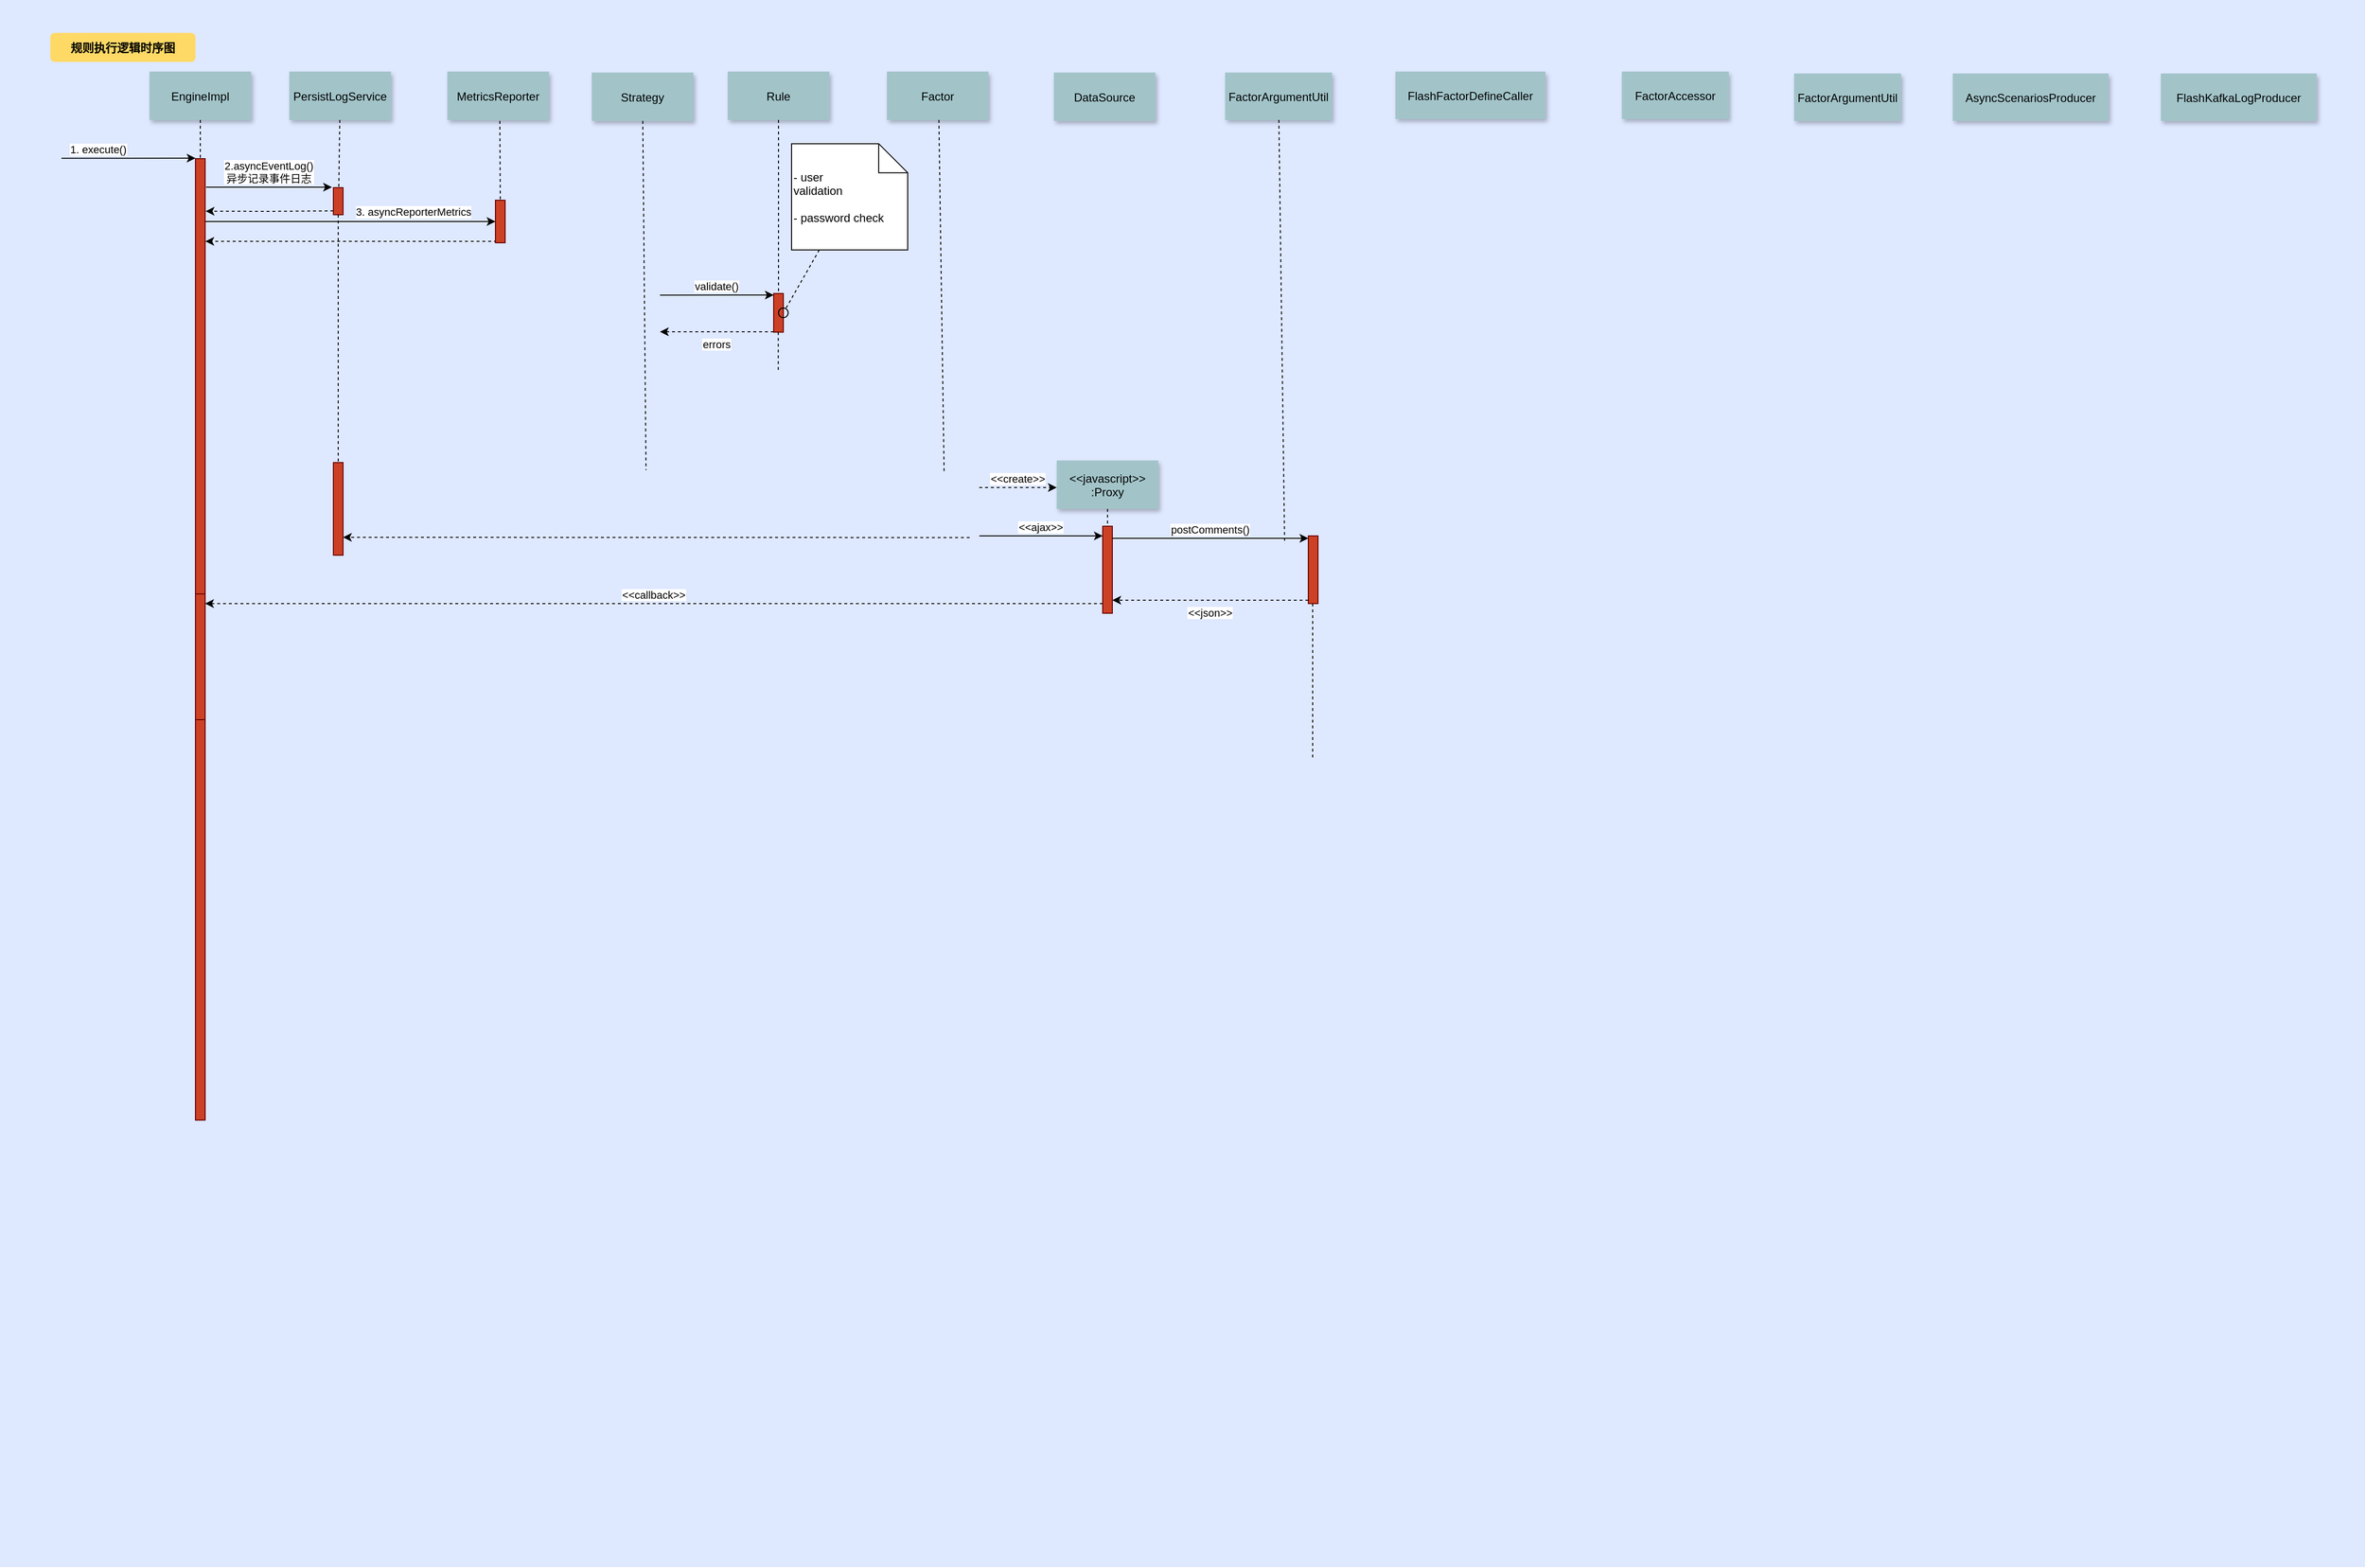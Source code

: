 <mxfile version="21.3.6" type="github">
  <diagram name="Page-1" id="9361dd3d-8414-5efd-6122-117bd74ce7a7">
    <mxGraphModel dx="1557" dy="1162" grid="0" gridSize="10" guides="1" tooltips="1" connect="1" arrows="1" fold="1" page="0" pageScale="1.5" pageWidth="826" pageHeight="1169" background="none" math="0" shadow="0">
      <root>
        <mxCell id="0" />
        <mxCell id="1" parent="0" />
        <mxCell id="69" value="" style="fillColor=#DEE8FF;strokeColor=none" parent="1" vertex="1">
          <mxGeometry x="-2" y="-14" width="2444" height="1620" as="geometry" />
        </mxCell>
        <mxCell id="81" value="" style="edgeStyle=elbowEdgeStyle;elbow=horizontal;endArrow=none;dashed=1" parent="1" edge="1">
          <mxGeometry x="1460" y="437.894" width="100" height="100" as="geometry">
            <mxPoint x="1354.5" y="610" as="sourcePoint" />
            <mxPoint x="1354.5" y="770" as="targetPoint" />
          </mxGeometry>
        </mxCell>
        <mxCell id="qgL0XumPDhps1lE3JXnU-117" value="" style="edgeStyle=orthogonalEdgeStyle;rounded=0;orthogonalLoop=1;jettySize=auto;html=1;" edge="1" parent="1" source="2" target="qgL0XumPDhps1lE3JXnU-116">
          <mxGeometry relative="1" as="geometry">
            <Array as="points">
              <mxPoint x="324" y="215" />
              <mxPoint x="324" y="215" />
            </Array>
          </mxGeometry>
        </mxCell>
        <mxCell id="qgL0XumPDhps1lE3JXnU-120" value="3. asyncReporterMetrics" style="edgeLabel;html=1;align=center;verticalAlign=middle;resizable=0;points=[];" vertex="1" connectable="0" parent="qgL0XumPDhps1lE3JXnU-117">
          <mxGeometry x="0.344" y="2" relative="1" as="geometry">
            <mxPoint x="13" y="-8" as="offset" />
          </mxGeometry>
        </mxCell>
        <mxCell id="2" value="" style="fillColor=#CC4125;strokeColor=#660000" parent="1" vertex="1">
          <mxGeometry x="200" y="150" width="10" height="994" as="geometry" />
        </mxCell>
        <mxCell id="3" value="1. execute()" style="edgeStyle=none;verticalLabelPosition=top;verticalAlign=bottom;labelPosition=left;align=right;exitX=0.026;exitY=0.101;exitDx=0;exitDy=0;exitPerimeter=0;" parent="1" source="69" edge="1">
          <mxGeometry x="110" y="49.5" width="100" height="100" as="geometry">
            <mxPoint x="110" y="149.5" as="sourcePoint" />
            <mxPoint x="200" y="149.5" as="targetPoint" />
          </mxGeometry>
        </mxCell>
        <mxCell id="4" value="EngineImpl" style="shadow=1;fillColor=#A2C4C9;strokeColor=none" parent="1" vertex="1">
          <mxGeometry x="152.5" y="60" width="105" height="50" as="geometry" />
        </mxCell>
        <mxCell id="qgL0XumPDhps1lE3JXnU-119" style="edgeStyle=orthogonalEdgeStyle;rounded=0;orthogonalLoop=1;jettySize=auto;html=1;entryX=1.055;entryY=0.341;entryDx=0;entryDy=0;entryPerimeter=0;dashed=1;" edge="1" parent="1">
          <mxGeometry relative="1" as="geometry">
            <mxPoint x="342.5" y="204" as="sourcePoint" />
            <mxPoint x="210.55" y="204.33" as="targetPoint" />
          </mxGeometry>
        </mxCell>
        <mxCell id="6" value="" style="fillColor=#CC4125;strokeColor=#660000" parent="1" vertex="1">
          <mxGeometry x="342.5" y="180" width="10" height="28" as="geometry" />
        </mxCell>
        <mxCell id="7" value="PersistLogService" style="shadow=1;fillColor=#A2C4C9;strokeColor=none" parent="1" vertex="1">
          <mxGeometry x="297" y="60" width="105" height="50" as="geometry" />
        </mxCell>
        <mxCell id="8" value="" style="edgeStyle=none;endArrow=none;dashed=1" parent="1" edge="1">
          <mxGeometry x="272.335" y="165" width="100" height="100" as="geometry">
            <mxPoint x="349.13" y="110" as="sourcePoint" />
            <mxPoint x="348.093" y="180" as="targetPoint" />
          </mxGeometry>
        </mxCell>
        <mxCell id="9" value="2.asyncEventLog()&#xa;异步记录事件日志" style="edgeStyle=none;verticalLabelPosition=top;verticalAlign=bottom" parent="1" edge="1">
          <mxGeometry x="221" y="92" width="100" height="100" as="geometry">
            <mxPoint x="211" y="179.5" as="sourcePoint" />
            <mxPoint x="341" y="179.5" as="targetPoint" />
          </mxGeometry>
        </mxCell>
        <mxCell id="15" value="MetricsReporter" style="shadow=1;fillColor=#A2C4C9;strokeColor=none" parent="1" vertex="1">
          <mxGeometry x="460.284" y="60.0" width="105" height="50" as="geometry" />
        </mxCell>
        <mxCell id="22" value="Strategy" style="shadow=1;fillColor=#A2C4C9;strokeColor=none" parent="1" vertex="1">
          <mxGeometry x="609.5" y="61" width="105" height="50" as="geometry" />
        </mxCell>
        <mxCell id="23" value="" style="edgeStyle=none;endArrow=none;dashed=1;entryX=0.36;entryY=0.159;entryDx=0;entryDy=0;entryPerimeter=0;" parent="1" source="22" edge="1">
          <mxGeometry x="614.488" y="175.0" width="100" height="100" as="geometry">
            <mxPoint x="674.653" y="110" as="sourcePoint" />
            <mxPoint x="665.6" y="472.01" as="targetPoint" />
          </mxGeometry>
        </mxCell>
        <mxCell id="24" value="Rule" style="shadow=1;fillColor=#A2C4C9;strokeColor=none" parent="1" vertex="1">
          <mxGeometry x="750" y="60" width="105" height="50" as="geometry" />
        </mxCell>
        <mxCell id="25" value="" style="edgeStyle=none;endArrow=none;dashed=1" parent="1" source="24" target="26" edge="1">
          <mxGeometry x="727.335" y="165" width="100" height="100" as="geometry">
            <mxPoint x="802.259" y="110" as="sourcePoint" />
            <mxPoint x="802.576" y="165" as="targetPoint" />
          </mxGeometry>
        </mxCell>
        <mxCell id="26" value="" style="fillColor=#CC4125;strokeColor=#660000" parent="1" vertex="1">
          <mxGeometry x="797.5" y="289.394" width="10" height="40" as="geometry" />
        </mxCell>
        <mxCell id="30" value="Factor" style="shadow=1;fillColor=#A2C4C9;strokeColor=none" parent="1" vertex="1">
          <mxGeometry x="914.5" y="60" width="105" height="50" as="geometry" />
        </mxCell>
        <mxCell id="33" value="" style="edgeStyle=elbowEdgeStyle;elbow=horizontal;endArrow=none;dashed=1" parent="1" source="4" target="2" edge="1">
          <mxGeometry x="230.0" y="310" width="100" height="100" as="geometry">
            <mxPoint x="230.0" y="410" as="sourcePoint" />
            <mxPoint x="330" y="310" as="targetPoint" />
          </mxGeometry>
        </mxCell>
        <mxCell id="34" value="validate()" style="edgeStyle=elbowEdgeStyle;elbow=vertical;verticalLabelPosition=top;verticalAlign=bottom" parent="1" edge="1">
          <mxGeometry x="550" y="261.736" width="100" height="100" as="geometry">
            <mxPoint x="680" y="291.13" as="sourcePoint" />
            <mxPoint x="797.5" y="291.13" as="targetPoint" />
            <Array as="points" />
          </mxGeometry>
        </mxCell>
        <mxCell id="35" value="errors" style="edgeStyle=elbowEdgeStyle;elbow=vertical;dashed=1;verticalLabelPosition=bottom;verticalAlign=top" parent="1" edge="1">
          <mxGeometry x="560" y="309.653" width="100" height="100" as="geometry">
            <mxPoint x="797.5" y="329.047" as="sourcePoint" />
            <mxPoint x="680" y="329.047" as="targetPoint" />
            <Array as="points" />
          </mxGeometry>
        </mxCell>
        <mxCell id="38" value="" style="edgeStyle=elbowEdgeStyle;elbow=horizontal;endArrow=none;dashed=1" parent="1" edge="1">
          <mxGeometry x="932.259" y="240" width="100" height="100" as="geometry">
            <mxPoint x="802.259" y="329.394" as="sourcePoint" />
            <mxPoint x="802.259" y="370" as="targetPoint" />
            <Array as="points">
              <mxPoint x="802.259" y="350" />
            </Array>
          </mxGeometry>
        </mxCell>
        <mxCell id="39" value="" style="ellipse;fillColor=none" parent="1" vertex="1">
          <mxGeometry x="802.5" y="304.394" width="10.0" height="10" as="geometry" />
        </mxCell>
        <mxCell id="40" value=" - user&#xa; validation&#xa;&#xa; - password check" style="shape=note;align=left" parent="1" vertex="1">
          <mxGeometry x="816.003" y="134.564" width="120.027" height="109.826" as="geometry" />
        </mxCell>
        <mxCell id="41" value="" style="edgeStyle=none;endArrow=none;dashed=1" parent="1" source="40" target="39" edge="1">
          <mxGeometry x="1030" y="180" width="100" height="100" as="geometry">
            <mxPoint x="1030" y="280" as="sourcePoint" />
            <mxPoint x="1130" y="180" as="targetPoint" />
          </mxGeometry>
        </mxCell>
        <mxCell id="48" value="" style="fillColor=#CC4125;strokeColor=#660000" parent="1" vertex="1">
          <mxGeometry x="342.5" y="464.167" width="10" height="95.833" as="geometry" />
        </mxCell>
        <mxCell id="50" value="" style="edgeStyle=none;endArrow=none;dashed=1;entryX=0.571;entryY=0.169;entryDx=0;entryDy=0;entryPerimeter=0;" parent="1" edge="1">
          <mxGeometry x="955.571" y="205" width="100" height="100" as="geometry">
            <mxPoint x="968.24" y="110" as="sourcePoint" />
            <mxPoint x="973.66" y="475.91" as="targetPoint" />
          </mxGeometry>
        </mxCell>
        <mxCell id="52" value="" style="edgeStyle=none;endArrow=none;dashed=1" parent="1" source="6" target="48" edge="1">
          <mxGeometry x="376.571" y="339.697" width="100" height="100" as="geometry">
            <mxPoint x="451.736" y="284.697" as="sourcePoint" />
            <mxPoint x="451.736" y="464.091" as="targetPoint" />
          </mxGeometry>
        </mxCell>
        <mxCell id="54" value="" style="edgeStyle=elbowEdgeStyle;elbow=vertical;dashed=1;verticalLabelPosition=bottom;verticalAlign=top" parent="1" edge="1">
          <mxGeometry x="530" y="549.078" width="100" height="100" as="geometry">
            <mxPoint x="1000" y="541.736" as="sourcePoint" />
            <mxPoint x="352.5" y="541.736" as="targetPoint" />
            <Array as="points" />
          </mxGeometry>
        </mxCell>
        <mxCell id="55" value="&lt;&lt;javascript&gt;&gt;&#xa;:Proxy" style="shadow=1;fillColor=#A2C4C9;strokeColor=none" parent="1" vertex="1">
          <mxGeometry x="1090" y="462.083" width="105" height="50" as="geometry" />
        </mxCell>
        <mxCell id="56" value="" style="edgeStyle=none;endArrow=none;dashed=1" parent="1" source="55" target="57" edge="1">
          <mxGeometry x="1204.071" y="380.087" width="100" height="100" as="geometry">
            <mxPoint x="1279.236" y="325.087" as="sourcePoint" />
            <mxPoint x="1350" y="445.087" as="targetPoint" />
          </mxGeometry>
        </mxCell>
        <mxCell id="57" value="" style="fillColor=#CC4125;strokeColor=#660000" parent="1" vertex="1">
          <mxGeometry x="1137.5" y="530" width="10" height="90" as="geometry" />
        </mxCell>
        <mxCell id="58" value="" style="fillColor=#CC4125;strokeColor=#660000" parent="1" vertex="1">
          <mxGeometry x="1350" y="540" width="10" height="70" as="geometry" />
        </mxCell>
        <mxCell id="60" value="&lt;&lt;create&gt;&gt;" style="edgeStyle=elbowEdgeStyle;elbow=vertical;verticalLabelPosition=top;verticalAlign=bottom;dashed=1" parent="1" target="55" edge="1">
          <mxGeometry x="901.25" y="322.5" width="100" height="100" as="geometry">
            <mxPoint x="1010" y="490" as="sourcePoint" />
            <mxPoint x="1148.75" y="351.894" as="targetPoint" />
            <Array as="points" />
          </mxGeometry>
        </mxCell>
        <mxCell id="61" value="&lt;&lt;ajax&gt;&gt;" style="edgeStyle=elbowEdgeStyle;elbow=vertical;verticalLabelPosition=top;verticalAlign=bottom" parent="1" target="57" edge="1">
          <mxGeometry x="1065" y="359.5" width="100" height="100" as="geometry">
            <mxPoint x="1010" y="540" as="sourcePoint" />
            <mxPoint x="1195" y="359.5" as="targetPoint" />
            <Array as="points" />
          </mxGeometry>
        </mxCell>
        <mxCell id="62" value="postComments()" style="edgeStyle=elbowEdgeStyle;elbow=vertical;verticalLabelPosition=top;verticalAlign=bottom" parent="1" edge="1">
          <mxGeometry x="1225" y="309.5" width="100" height="100" as="geometry">
            <mxPoint x="1147.5" y="542.5" as="sourcePoint" />
            <mxPoint x="1350" y="542.5" as="targetPoint" />
            <Array as="points" />
          </mxGeometry>
        </mxCell>
        <mxCell id="63" value="&lt;&lt;json&gt;&gt;" style="edgeStyle=elbowEdgeStyle;elbow=vertical;dashed=1;verticalLabelPosition=bottom;verticalAlign=top" parent="1" edge="1">
          <mxGeometry x="1075" y="396" width="100" height="100" as="geometry">
            <mxPoint x="1350" y="606.5" as="sourcePoint" />
            <mxPoint x="1147.5" y="606.5" as="targetPoint" />
            <Array as="points" />
          </mxGeometry>
        </mxCell>
        <mxCell id="64" value="FactorArgumentUtil" style="shadow=1;fillColor=#A2C4C9;strokeColor=none" parent="1" vertex="1">
          <mxGeometry x="1264" y="61" width="110.5" height="49" as="geometry" />
        </mxCell>
        <mxCell id="65" value="" style="edgeStyle=none;endArrow=none;dashed=1;entryX=0.812;entryY=0.354;entryDx=0;entryDy=0;entryPerimeter=0;" parent="1" source="64" edge="1">
          <mxGeometry x="1174.071" y="210" width="100" height="100" as="geometry">
            <mxPoint x="1222.5" y="115" as="sourcePoint" />
            <mxPoint x="1325.52" y="548.06" as="targetPoint" />
          </mxGeometry>
        </mxCell>
        <mxCell id="66" value="" style="fillColor=#CC4125;strokeColor=#660000" parent="1" vertex="1">
          <mxGeometry x="200" y="600" width="10" height="130" as="geometry" />
        </mxCell>
        <mxCell id="68" value="&lt;&lt;callback&gt;&gt;" style="edgeStyle=elbowEdgeStyle;elbow=vertical;dashed=1;verticalLabelPosition=bottom;verticalAlign=bottom" parent="1" source="57" target="66" edge="1">
          <mxGeometry x="540" y="559.078" width="100" height="100" as="geometry">
            <mxPoint x="1010" y="551.736" as="sourcePoint" />
            <mxPoint x="362.5" y="551.736" as="targetPoint" />
            <Array as="points" />
          </mxGeometry>
        </mxCell>
        <mxCell id="71" value="规则执行逻辑时序图" style="rounded=1;fontStyle=1;fillColor=#FFD966;strokeColor=none" parent="1" vertex="1">
          <mxGeometry x="50" y="20" width="150" height="30" as="geometry" />
        </mxCell>
        <mxCell id="qgL0XumPDhps1lE3JXnU-111" value="" style="edgeStyle=none;endArrow=none;dashed=1;" edge="1" parent="1">
          <mxGeometry x="438.043" y="270" width="100" height="100" as="geometry">
            <mxPoint x="514.519" y="111" as="sourcePoint" />
            <mxPoint x="515" y="192" as="targetPoint" />
          </mxGeometry>
        </mxCell>
        <mxCell id="qgL0XumPDhps1lE3JXnU-132" style="edgeStyle=orthogonalEdgeStyle;rounded=0;orthogonalLoop=1;jettySize=auto;html=1;exitX=0;exitY=1;exitDx=0;exitDy=0;entryX=1.028;entryY=0.086;entryDx=0;entryDy=0;entryPerimeter=0;dashed=1;" edge="1" parent="1" source="qgL0XumPDhps1lE3JXnU-116" target="2">
          <mxGeometry relative="1" as="geometry">
            <Array as="points">
              <mxPoint x="510" y="235" />
            </Array>
          </mxGeometry>
        </mxCell>
        <mxCell id="qgL0XumPDhps1lE3JXnU-116" value="" style="fillColor=#CC4125;strokeColor=#660000" vertex="1" parent="1">
          <mxGeometry x="510" y="193" width="10" height="44" as="geometry" />
        </mxCell>
        <mxCell id="qgL0XumPDhps1lE3JXnU-123" value="DataSource" style="shadow=1;fillColor=#A2C4C9;strokeColor=none" vertex="1" parent="1">
          <mxGeometry x="1087" y="61" width="105" height="50" as="geometry" />
        </mxCell>
        <mxCell id="qgL0XumPDhps1lE3JXnU-124" value="FlashFactorDefineCaller" style="shadow=1;fillColor=#A2C4C9;strokeColor=none" vertex="1" parent="1">
          <mxGeometry x="1440" y="60" width="155" height="49" as="geometry" />
        </mxCell>
        <mxCell id="qgL0XumPDhps1lE3JXnU-125" value="FactorAccessor" style="shadow=1;fillColor=#A2C4C9;strokeColor=none" vertex="1" parent="1">
          <mxGeometry x="1674" y="60" width="110.5" height="49" as="geometry" />
        </mxCell>
        <mxCell id="qgL0XumPDhps1lE3JXnU-126" value="FactorArgumentUtil" style="shadow=1;fillColor=#A2C4C9;strokeColor=none" vertex="1" parent="1">
          <mxGeometry x="1852" y="62" width="110.5" height="49" as="geometry" />
        </mxCell>
        <mxCell id="qgL0XumPDhps1lE3JXnU-127" value="AsyncScenariosProducer" style="shadow=1;fillColor=#A2C4C9;strokeColor=none" vertex="1" parent="1">
          <mxGeometry x="2016" y="62" width="161" height="49" as="geometry" />
        </mxCell>
        <mxCell id="qgL0XumPDhps1lE3JXnU-128" value="FlashKafkaLogProducer" style="shadow=1;fillColor=#A2C4C9;strokeColor=none" vertex="1" parent="1">
          <mxGeometry x="2231" y="62" width="161" height="49" as="geometry" />
        </mxCell>
      </root>
    </mxGraphModel>
  </diagram>
</mxfile>

